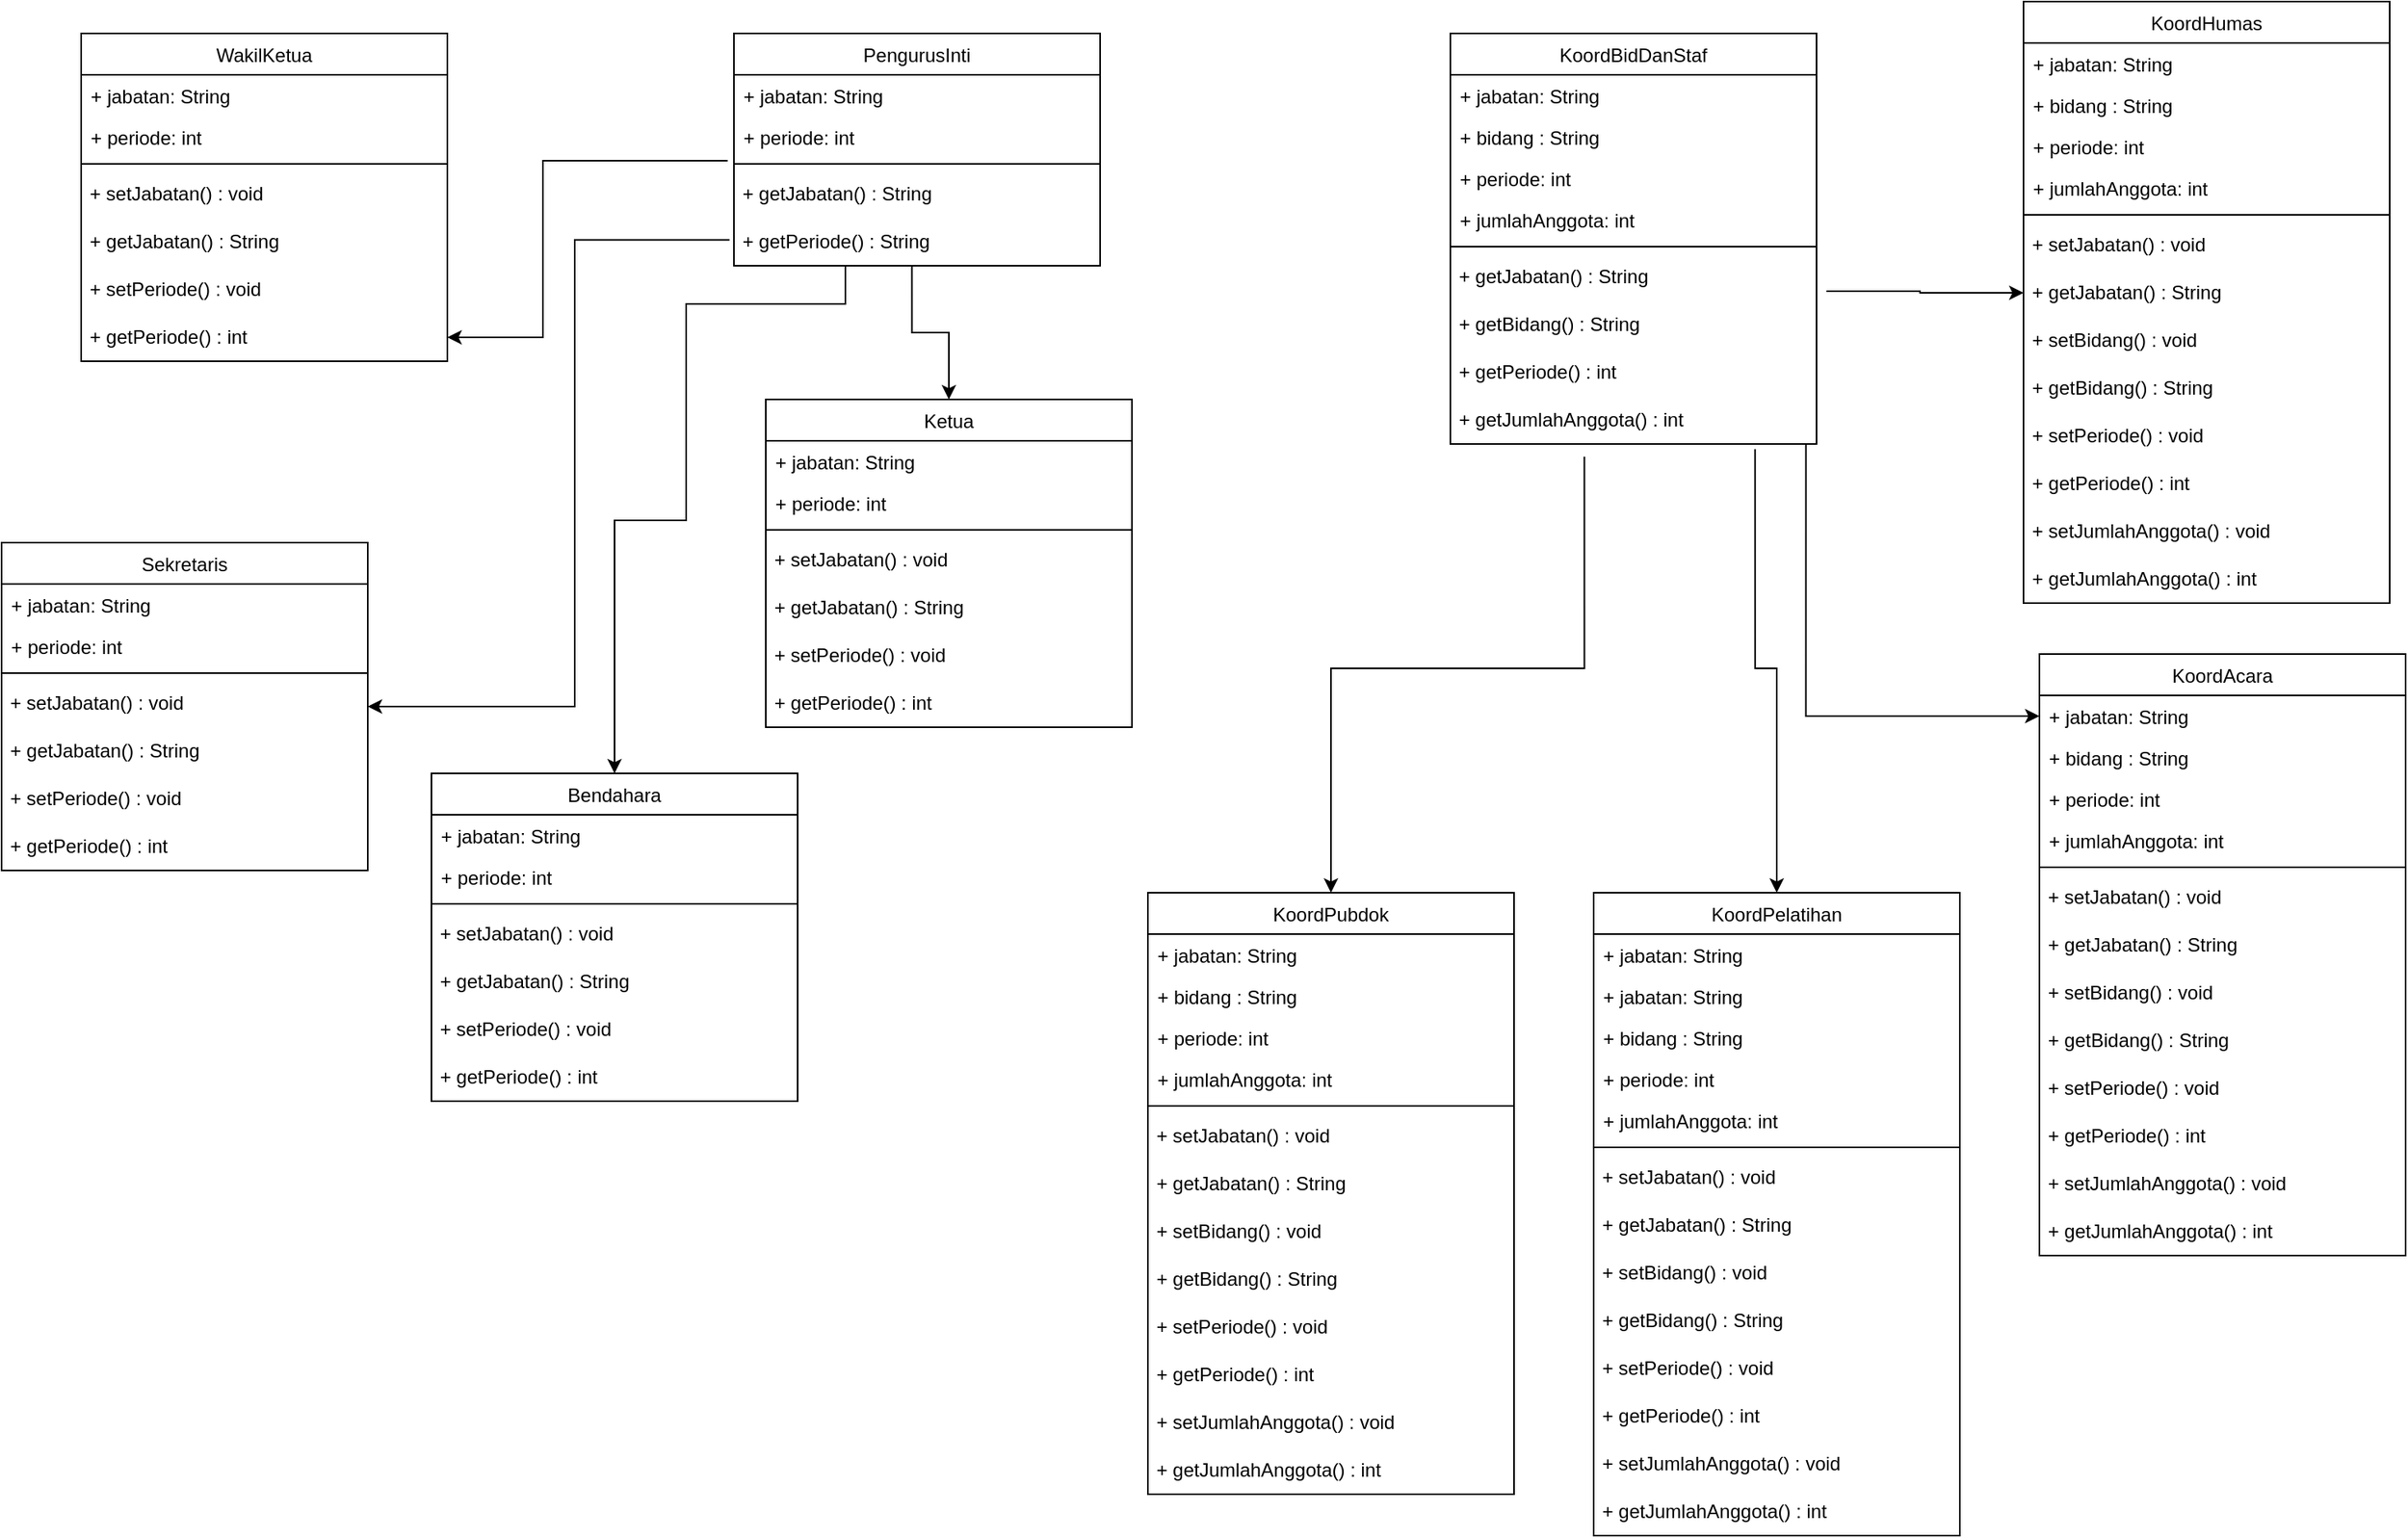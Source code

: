 <mxfile version="21.1.8" type="device">
  <diagram id="C5RBs43oDa-KdzZeNtuy" name="Page-1">
    <mxGraphModel dx="3407" dy="1082" grid="1" gridSize="10" guides="1" tooltips="1" connect="1" arrows="1" fold="1" page="1" pageScale="1" pageWidth="827" pageHeight="1169" math="0" shadow="0">
      <root>
        <mxCell id="WIyWlLk6GJQsqaUBKTNV-0" />
        <mxCell id="WIyWlLk6GJQsqaUBKTNV-1" parent="WIyWlLk6GJQsqaUBKTNV-0" />
        <mxCell id="g1Jn8FE4mhbEadqXhC71-82" value="KoordBidDanStaf" style="swimlane;fontStyle=0;align=center;verticalAlign=top;childLayout=stackLayout;horizontal=1;startSize=26;horizontalStack=0;resizeParent=1;resizeLast=0;collapsible=1;marginBottom=0;rounded=0;shadow=0;strokeWidth=1;" parent="WIyWlLk6GJQsqaUBKTNV-1" vertex="1">
          <mxGeometry x="160" y="120" width="230" height="258" as="geometry">
            <mxRectangle x="130" y="380" width="160" height="26" as="alternateBounds" />
          </mxGeometry>
        </mxCell>
        <mxCell id="l35c_bgZGFrYQatD1dC7-38" value="+ jabatan: String" style="text;align=left;verticalAlign=top;spacingLeft=4;spacingRight=4;overflow=hidden;rotatable=0;points=[[0,0.5],[1,0.5]];portConstraint=eastwest;rounded=0;shadow=0;html=0;" vertex="1" parent="g1Jn8FE4mhbEadqXhC71-82">
          <mxGeometry y="26" width="230" height="26" as="geometry" />
        </mxCell>
        <mxCell id="g1Jn8FE4mhbEadqXhC71-83" value="+ bidang : String" style="text;align=left;verticalAlign=top;spacingLeft=4;spacingRight=4;overflow=hidden;rotatable=0;points=[[0,0.5],[1,0.5]];portConstraint=eastwest;rounded=0;shadow=0;html=0;" parent="g1Jn8FE4mhbEadqXhC71-82" vertex="1">
          <mxGeometry y="52" width="230" height="26" as="geometry" />
        </mxCell>
        <mxCell id="l35c_bgZGFrYQatD1dC7-39" value="+ periode: int" style="text;align=left;verticalAlign=top;spacingLeft=4;spacingRight=4;overflow=hidden;rotatable=0;points=[[0,0.5],[1,0.5]];portConstraint=eastwest;rounded=0;shadow=0;html=0;" vertex="1" parent="g1Jn8FE4mhbEadqXhC71-82">
          <mxGeometry y="78" width="230" height="26" as="geometry" />
        </mxCell>
        <mxCell id="l35c_bgZGFrYQatD1dC7-40" value="+ jumlahAnggota: int" style="text;align=left;verticalAlign=top;spacingLeft=4;spacingRight=4;overflow=hidden;rotatable=0;points=[[0,0.5],[1,0.5]];portConstraint=eastwest;rounded=0;shadow=0;html=0;" vertex="1" parent="g1Jn8FE4mhbEadqXhC71-82">
          <mxGeometry y="104" width="230" height="26" as="geometry" />
        </mxCell>
        <mxCell id="g1Jn8FE4mhbEadqXhC71-85" value="" style="line;html=1;strokeWidth=1;align=left;verticalAlign=middle;spacingTop=-1;spacingLeft=3;spacingRight=3;rotatable=0;labelPosition=right;points=[];portConstraint=eastwest;" parent="g1Jn8FE4mhbEadqXhC71-82" vertex="1">
          <mxGeometry y="130" width="230" height="8" as="geometry" />
        </mxCell>
        <mxCell id="l35c_bgZGFrYQatD1dC7-41" value="&amp;nbsp;+&amp;nbsp;getJabatan&lt;span style=&quot;background-color: initial;&quot;&gt;() : String&lt;/span&gt;" style="text;html=1;align=left;verticalAlign=middle;resizable=0;points=[];autosize=1;strokeColor=none;fillColor=none;" vertex="1" parent="g1Jn8FE4mhbEadqXhC71-82">
          <mxGeometry y="138" width="230" height="30" as="geometry" />
        </mxCell>
        <mxCell id="g1Jn8FE4mhbEadqXhC71-87" value="&amp;nbsp;+&amp;nbsp;getBidang&lt;span style=&quot;background-color: initial;&quot;&gt;() : String&lt;/span&gt;" style="text;html=1;align=left;verticalAlign=middle;resizable=0;points=[];autosize=1;strokeColor=none;fillColor=none;" parent="g1Jn8FE4mhbEadqXhC71-82" vertex="1">
          <mxGeometry y="168" width="230" height="30" as="geometry" />
        </mxCell>
        <mxCell id="l35c_bgZGFrYQatD1dC7-42" value="&amp;nbsp;+&amp;nbsp;getPeriode&lt;span style=&quot;background-color: initial;&quot;&gt;() : int&lt;/span&gt;" style="text;html=1;align=left;verticalAlign=middle;resizable=0;points=[];autosize=1;strokeColor=none;fillColor=none;" vertex="1" parent="g1Jn8FE4mhbEadqXhC71-82">
          <mxGeometry y="198" width="230" height="30" as="geometry" />
        </mxCell>
        <mxCell id="l35c_bgZGFrYQatD1dC7-48" value="&amp;nbsp;+ getJumlahAnggota&lt;span style=&quot;background-color: initial;&quot;&gt;() : int&lt;/span&gt;" style="text;html=1;align=left;verticalAlign=middle;resizable=0;points=[];autosize=1;strokeColor=none;fillColor=none;" vertex="1" parent="g1Jn8FE4mhbEadqXhC71-82">
          <mxGeometry y="228" width="230" height="30" as="geometry" />
        </mxCell>
        <mxCell id="g1Jn8FE4mhbEadqXhC71-90" value="PengurusInti" style="swimlane;fontStyle=0;align=center;verticalAlign=top;childLayout=stackLayout;horizontal=1;startSize=26;horizontalStack=0;resizeParent=1;resizeLast=0;collapsible=1;marginBottom=0;rounded=0;shadow=0;strokeWidth=1;" parent="WIyWlLk6GJQsqaUBKTNV-1" vertex="1">
          <mxGeometry x="-290" y="120" width="230" height="146" as="geometry">
            <mxRectangle x="130" y="380" width="160" height="26" as="alternateBounds" />
          </mxGeometry>
        </mxCell>
        <mxCell id="g1Jn8FE4mhbEadqXhC71-91" value="+ jabatan: String" style="text;align=left;verticalAlign=top;spacingLeft=4;spacingRight=4;overflow=hidden;rotatable=0;points=[[0,0.5],[1,0.5]];portConstraint=eastwest;rounded=0;shadow=0;html=0;" parent="g1Jn8FE4mhbEadqXhC71-90" vertex="1">
          <mxGeometry y="26" width="230" height="26" as="geometry" />
        </mxCell>
        <mxCell id="l35c_bgZGFrYQatD1dC7-2" value="+ periode: int" style="text;align=left;verticalAlign=top;spacingLeft=4;spacingRight=4;overflow=hidden;rotatable=0;points=[[0,0.5],[1,0.5]];portConstraint=eastwest;rounded=0;shadow=0;html=0;" vertex="1" parent="g1Jn8FE4mhbEadqXhC71-90">
          <mxGeometry y="52" width="230" height="26" as="geometry" />
        </mxCell>
        <mxCell id="g1Jn8FE4mhbEadqXhC71-92" value="" style="line;html=1;strokeWidth=1;align=left;verticalAlign=middle;spacingTop=-1;spacingLeft=3;spacingRight=3;rotatable=0;labelPosition=right;points=[];portConstraint=eastwest;" parent="g1Jn8FE4mhbEadqXhC71-90" vertex="1">
          <mxGeometry y="78" width="230" height="8" as="geometry" />
        </mxCell>
        <mxCell id="g1Jn8FE4mhbEadqXhC71-94" value="&amp;nbsp;+&amp;nbsp;getJabatan&lt;span style=&quot;background-color: initial;&quot;&gt;() : String&lt;/span&gt;" style="text;html=1;align=left;verticalAlign=middle;resizable=0;points=[];autosize=1;strokeColor=none;fillColor=none;" parent="g1Jn8FE4mhbEadqXhC71-90" vertex="1">
          <mxGeometry y="86" width="230" height="30" as="geometry" />
        </mxCell>
        <mxCell id="l35c_bgZGFrYQatD1dC7-4" value="&amp;nbsp;+&amp;nbsp;getPeriode&lt;span style=&quot;background-color: initial;&quot;&gt;() : String&lt;/span&gt;" style="text;html=1;align=left;verticalAlign=middle;resizable=0;points=[];autosize=1;strokeColor=none;fillColor=none;" vertex="1" parent="g1Jn8FE4mhbEadqXhC71-90">
          <mxGeometry y="116" width="230" height="30" as="geometry" />
        </mxCell>
        <mxCell id="l35c_bgZGFrYQatD1dC7-6" value="Ketua" style="swimlane;fontStyle=0;align=center;verticalAlign=top;childLayout=stackLayout;horizontal=1;startSize=26;horizontalStack=0;resizeParent=1;resizeLast=0;collapsible=1;marginBottom=0;rounded=0;shadow=0;strokeWidth=1;" vertex="1" parent="WIyWlLk6GJQsqaUBKTNV-1">
          <mxGeometry x="-270" y="350" width="230" height="206" as="geometry">
            <mxRectangle x="130" y="380" width="160" height="26" as="alternateBounds" />
          </mxGeometry>
        </mxCell>
        <mxCell id="l35c_bgZGFrYQatD1dC7-7" value="+ jabatan: String" style="text;align=left;verticalAlign=top;spacingLeft=4;spacingRight=4;overflow=hidden;rotatable=0;points=[[0,0.5],[1,0.5]];portConstraint=eastwest;rounded=0;shadow=0;html=0;" vertex="1" parent="l35c_bgZGFrYQatD1dC7-6">
          <mxGeometry y="26" width="230" height="26" as="geometry" />
        </mxCell>
        <mxCell id="l35c_bgZGFrYQatD1dC7-8" value="+ periode: int" style="text;align=left;verticalAlign=top;spacingLeft=4;spacingRight=4;overflow=hidden;rotatable=0;points=[[0,0.5],[1,0.5]];portConstraint=eastwest;rounded=0;shadow=0;html=0;" vertex="1" parent="l35c_bgZGFrYQatD1dC7-6">
          <mxGeometry y="52" width="230" height="26" as="geometry" />
        </mxCell>
        <mxCell id="l35c_bgZGFrYQatD1dC7-9" value="" style="line;html=1;strokeWidth=1;align=left;verticalAlign=middle;spacingTop=-1;spacingLeft=3;spacingRight=3;rotatable=0;labelPosition=right;points=[];portConstraint=eastwest;" vertex="1" parent="l35c_bgZGFrYQatD1dC7-6">
          <mxGeometry y="78" width="230" height="8" as="geometry" />
        </mxCell>
        <mxCell id="l35c_bgZGFrYQatD1dC7-12" value="&amp;nbsp;+&amp;nbsp;setJabatan&lt;span style=&quot;background-color: initial;&quot;&gt;() : void&lt;/span&gt;" style="text;html=1;align=left;verticalAlign=middle;resizable=0;points=[];autosize=1;strokeColor=none;fillColor=none;" vertex="1" parent="l35c_bgZGFrYQatD1dC7-6">
          <mxGeometry y="86" width="230" height="30" as="geometry" />
        </mxCell>
        <mxCell id="l35c_bgZGFrYQatD1dC7-10" value="&amp;nbsp;+&amp;nbsp;getJabatan&lt;span style=&quot;background-color: initial;&quot;&gt;() : String&lt;/span&gt;" style="text;html=1;align=left;verticalAlign=middle;resizable=0;points=[];autosize=1;strokeColor=none;fillColor=none;" vertex="1" parent="l35c_bgZGFrYQatD1dC7-6">
          <mxGeometry y="116" width="230" height="30" as="geometry" />
        </mxCell>
        <mxCell id="l35c_bgZGFrYQatD1dC7-13" value="&amp;nbsp;+&amp;nbsp;setPeriode&lt;span style=&quot;background-color: initial;&quot;&gt;() : void&lt;/span&gt;" style="text;html=1;align=left;verticalAlign=middle;resizable=0;points=[];autosize=1;strokeColor=none;fillColor=none;" vertex="1" parent="l35c_bgZGFrYQatD1dC7-6">
          <mxGeometry y="146" width="230" height="30" as="geometry" />
        </mxCell>
        <mxCell id="l35c_bgZGFrYQatD1dC7-11" value="&amp;nbsp;+&amp;nbsp;getPeriode&lt;span style=&quot;background-color: initial;&quot;&gt;() : int&lt;/span&gt;" style="text;html=1;align=left;verticalAlign=middle;resizable=0;points=[];autosize=1;strokeColor=none;fillColor=none;" vertex="1" parent="l35c_bgZGFrYQatD1dC7-6">
          <mxGeometry y="176" width="230" height="30" as="geometry" />
        </mxCell>
        <mxCell id="l35c_bgZGFrYQatD1dC7-14" value="WakilKetua" style="swimlane;fontStyle=0;align=center;verticalAlign=top;childLayout=stackLayout;horizontal=1;startSize=26;horizontalStack=0;resizeParent=1;resizeLast=0;collapsible=1;marginBottom=0;rounded=0;shadow=0;strokeWidth=1;" vertex="1" parent="WIyWlLk6GJQsqaUBKTNV-1">
          <mxGeometry x="-700" y="120" width="230" height="206" as="geometry">
            <mxRectangle x="130" y="380" width="160" height="26" as="alternateBounds" />
          </mxGeometry>
        </mxCell>
        <mxCell id="l35c_bgZGFrYQatD1dC7-15" value="+ jabatan: String" style="text;align=left;verticalAlign=top;spacingLeft=4;spacingRight=4;overflow=hidden;rotatable=0;points=[[0,0.5],[1,0.5]];portConstraint=eastwest;rounded=0;shadow=0;html=0;" vertex="1" parent="l35c_bgZGFrYQatD1dC7-14">
          <mxGeometry y="26" width="230" height="26" as="geometry" />
        </mxCell>
        <mxCell id="l35c_bgZGFrYQatD1dC7-16" value="+ periode: int" style="text;align=left;verticalAlign=top;spacingLeft=4;spacingRight=4;overflow=hidden;rotatable=0;points=[[0,0.5],[1,0.5]];portConstraint=eastwest;rounded=0;shadow=0;html=0;" vertex="1" parent="l35c_bgZGFrYQatD1dC7-14">
          <mxGeometry y="52" width="230" height="26" as="geometry" />
        </mxCell>
        <mxCell id="l35c_bgZGFrYQatD1dC7-17" value="" style="line;html=1;strokeWidth=1;align=left;verticalAlign=middle;spacingTop=-1;spacingLeft=3;spacingRight=3;rotatable=0;labelPosition=right;points=[];portConstraint=eastwest;" vertex="1" parent="l35c_bgZGFrYQatD1dC7-14">
          <mxGeometry y="78" width="230" height="8" as="geometry" />
        </mxCell>
        <mxCell id="l35c_bgZGFrYQatD1dC7-18" value="&amp;nbsp;+&amp;nbsp;setJabatan&lt;span style=&quot;background-color: initial;&quot;&gt;() : void&lt;/span&gt;" style="text;html=1;align=left;verticalAlign=middle;resizable=0;points=[];autosize=1;strokeColor=none;fillColor=none;" vertex="1" parent="l35c_bgZGFrYQatD1dC7-14">
          <mxGeometry y="86" width="230" height="30" as="geometry" />
        </mxCell>
        <mxCell id="l35c_bgZGFrYQatD1dC7-19" value="&amp;nbsp;+&amp;nbsp;getJabatan&lt;span style=&quot;background-color: initial;&quot;&gt;() : String&lt;/span&gt;" style="text;html=1;align=left;verticalAlign=middle;resizable=0;points=[];autosize=1;strokeColor=none;fillColor=none;" vertex="1" parent="l35c_bgZGFrYQatD1dC7-14">
          <mxGeometry y="116" width="230" height="30" as="geometry" />
        </mxCell>
        <mxCell id="l35c_bgZGFrYQatD1dC7-20" value="&amp;nbsp;+&amp;nbsp;setPeriode&lt;span style=&quot;background-color: initial;&quot;&gt;() : void&lt;/span&gt;" style="text;html=1;align=left;verticalAlign=middle;resizable=0;points=[];autosize=1;strokeColor=none;fillColor=none;" vertex="1" parent="l35c_bgZGFrYQatD1dC7-14">
          <mxGeometry y="146" width="230" height="30" as="geometry" />
        </mxCell>
        <mxCell id="l35c_bgZGFrYQatD1dC7-21" value="&amp;nbsp;+&amp;nbsp;getPeriode&lt;span style=&quot;background-color: initial;&quot;&gt;() : int&lt;/span&gt;" style="text;html=1;align=left;verticalAlign=middle;resizable=0;points=[];autosize=1;strokeColor=none;fillColor=none;" vertex="1" parent="l35c_bgZGFrYQatD1dC7-14">
          <mxGeometry y="176" width="230" height="30" as="geometry" />
        </mxCell>
        <mxCell id="l35c_bgZGFrYQatD1dC7-22" value="Sekretaris" style="swimlane;fontStyle=0;align=center;verticalAlign=top;childLayout=stackLayout;horizontal=1;startSize=26;horizontalStack=0;resizeParent=1;resizeLast=0;collapsible=1;marginBottom=0;rounded=0;shadow=0;strokeWidth=1;" vertex="1" parent="WIyWlLk6GJQsqaUBKTNV-1">
          <mxGeometry x="-750" y="440" width="230" height="206" as="geometry">
            <mxRectangle x="130" y="380" width="160" height="26" as="alternateBounds" />
          </mxGeometry>
        </mxCell>
        <mxCell id="l35c_bgZGFrYQatD1dC7-23" value="+ jabatan: String" style="text;align=left;verticalAlign=top;spacingLeft=4;spacingRight=4;overflow=hidden;rotatable=0;points=[[0,0.5],[1,0.5]];portConstraint=eastwest;rounded=0;shadow=0;html=0;" vertex="1" parent="l35c_bgZGFrYQatD1dC7-22">
          <mxGeometry y="26" width="230" height="26" as="geometry" />
        </mxCell>
        <mxCell id="l35c_bgZGFrYQatD1dC7-24" value="+ periode: int" style="text;align=left;verticalAlign=top;spacingLeft=4;spacingRight=4;overflow=hidden;rotatable=0;points=[[0,0.5],[1,0.5]];portConstraint=eastwest;rounded=0;shadow=0;html=0;" vertex="1" parent="l35c_bgZGFrYQatD1dC7-22">
          <mxGeometry y="52" width="230" height="26" as="geometry" />
        </mxCell>
        <mxCell id="l35c_bgZGFrYQatD1dC7-25" value="" style="line;html=1;strokeWidth=1;align=left;verticalAlign=middle;spacingTop=-1;spacingLeft=3;spacingRight=3;rotatable=0;labelPosition=right;points=[];portConstraint=eastwest;" vertex="1" parent="l35c_bgZGFrYQatD1dC7-22">
          <mxGeometry y="78" width="230" height="8" as="geometry" />
        </mxCell>
        <mxCell id="l35c_bgZGFrYQatD1dC7-26" value="&amp;nbsp;+&amp;nbsp;setJabatan&lt;span style=&quot;background-color: initial;&quot;&gt;() : void&lt;/span&gt;" style="text;html=1;align=left;verticalAlign=middle;resizable=0;points=[];autosize=1;strokeColor=none;fillColor=none;" vertex="1" parent="l35c_bgZGFrYQatD1dC7-22">
          <mxGeometry y="86" width="230" height="30" as="geometry" />
        </mxCell>
        <mxCell id="l35c_bgZGFrYQatD1dC7-27" value="&amp;nbsp;+&amp;nbsp;getJabatan&lt;span style=&quot;background-color: initial;&quot;&gt;() : String&lt;/span&gt;" style="text;html=1;align=left;verticalAlign=middle;resizable=0;points=[];autosize=1;strokeColor=none;fillColor=none;" vertex="1" parent="l35c_bgZGFrYQatD1dC7-22">
          <mxGeometry y="116" width="230" height="30" as="geometry" />
        </mxCell>
        <mxCell id="l35c_bgZGFrYQatD1dC7-28" value="&amp;nbsp;+&amp;nbsp;setPeriode&lt;span style=&quot;background-color: initial;&quot;&gt;() : void&lt;/span&gt;" style="text;html=1;align=left;verticalAlign=middle;resizable=0;points=[];autosize=1;strokeColor=none;fillColor=none;" vertex="1" parent="l35c_bgZGFrYQatD1dC7-22">
          <mxGeometry y="146" width="230" height="30" as="geometry" />
        </mxCell>
        <mxCell id="l35c_bgZGFrYQatD1dC7-29" value="&amp;nbsp;+&amp;nbsp;getPeriode&lt;span style=&quot;background-color: initial;&quot;&gt;() : int&lt;/span&gt;" style="text;html=1;align=left;verticalAlign=middle;resizable=0;points=[];autosize=1;strokeColor=none;fillColor=none;" vertex="1" parent="l35c_bgZGFrYQatD1dC7-22">
          <mxGeometry y="176" width="230" height="30" as="geometry" />
        </mxCell>
        <mxCell id="l35c_bgZGFrYQatD1dC7-30" value="Bendahara" style="swimlane;fontStyle=0;align=center;verticalAlign=top;childLayout=stackLayout;horizontal=1;startSize=26;horizontalStack=0;resizeParent=1;resizeLast=0;collapsible=1;marginBottom=0;rounded=0;shadow=0;strokeWidth=1;" vertex="1" parent="WIyWlLk6GJQsqaUBKTNV-1">
          <mxGeometry x="-480" y="585" width="230" height="206" as="geometry">
            <mxRectangle x="130" y="380" width="160" height="26" as="alternateBounds" />
          </mxGeometry>
        </mxCell>
        <mxCell id="l35c_bgZGFrYQatD1dC7-31" value="+ jabatan: String" style="text;align=left;verticalAlign=top;spacingLeft=4;spacingRight=4;overflow=hidden;rotatable=0;points=[[0,0.5],[1,0.5]];portConstraint=eastwest;rounded=0;shadow=0;html=0;" vertex="1" parent="l35c_bgZGFrYQatD1dC7-30">
          <mxGeometry y="26" width="230" height="26" as="geometry" />
        </mxCell>
        <mxCell id="l35c_bgZGFrYQatD1dC7-32" value="+ periode: int" style="text;align=left;verticalAlign=top;spacingLeft=4;spacingRight=4;overflow=hidden;rotatable=0;points=[[0,0.5],[1,0.5]];portConstraint=eastwest;rounded=0;shadow=0;html=0;" vertex="1" parent="l35c_bgZGFrYQatD1dC7-30">
          <mxGeometry y="52" width="230" height="26" as="geometry" />
        </mxCell>
        <mxCell id="l35c_bgZGFrYQatD1dC7-33" value="" style="line;html=1;strokeWidth=1;align=left;verticalAlign=middle;spacingTop=-1;spacingLeft=3;spacingRight=3;rotatable=0;labelPosition=right;points=[];portConstraint=eastwest;" vertex="1" parent="l35c_bgZGFrYQatD1dC7-30">
          <mxGeometry y="78" width="230" height="8" as="geometry" />
        </mxCell>
        <mxCell id="l35c_bgZGFrYQatD1dC7-34" value="&amp;nbsp;+&amp;nbsp;setJabatan&lt;span style=&quot;background-color: initial;&quot;&gt;() : void&lt;/span&gt;" style="text;html=1;align=left;verticalAlign=middle;resizable=0;points=[];autosize=1;strokeColor=none;fillColor=none;" vertex="1" parent="l35c_bgZGFrYQatD1dC7-30">
          <mxGeometry y="86" width="230" height="30" as="geometry" />
        </mxCell>
        <mxCell id="l35c_bgZGFrYQatD1dC7-35" value="&amp;nbsp;+&amp;nbsp;getJabatan&lt;span style=&quot;background-color: initial;&quot;&gt;() : String&lt;/span&gt;" style="text;html=1;align=left;verticalAlign=middle;resizable=0;points=[];autosize=1;strokeColor=none;fillColor=none;" vertex="1" parent="l35c_bgZGFrYQatD1dC7-30">
          <mxGeometry y="116" width="230" height="30" as="geometry" />
        </mxCell>
        <mxCell id="l35c_bgZGFrYQatD1dC7-36" value="&amp;nbsp;+&amp;nbsp;setPeriode&lt;span style=&quot;background-color: initial;&quot;&gt;() : void&lt;/span&gt;" style="text;html=1;align=left;verticalAlign=middle;resizable=0;points=[];autosize=1;strokeColor=none;fillColor=none;" vertex="1" parent="l35c_bgZGFrYQatD1dC7-30">
          <mxGeometry y="146" width="230" height="30" as="geometry" />
        </mxCell>
        <mxCell id="l35c_bgZGFrYQatD1dC7-37" value="&amp;nbsp;+&amp;nbsp;getPeriode&lt;span style=&quot;background-color: initial;&quot;&gt;() : int&lt;/span&gt;" style="text;html=1;align=left;verticalAlign=middle;resizable=0;points=[];autosize=1;strokeColor=none;fillColor=none;" vertex="1" parent="l35c_bgZGFrYQatD1dC7-30">
          <mxGeometry y="176" width="230" height="30" as="geometry" />
        </mxCell>
        <mxCell id="l35c_bgZGFrYQatD1dC7-50" value="KoordHumas" style="swimlane;fontStyle=0;align=center;verticalAlign=top;childLayout=stackLayout;horizontal=1;startSize=26;horizontalStack=0;resizeParent=1;resizeLast=0;collapsible=1;marginBottom=0;rounded=0;shadow=0;strokeWidth=1;" vertex="1" parent="WIyWlLk6GJQsqaUBKTNV-1">
          <mxGeometry x="520" y="100" width="230" height="378" as="geometry">
            <mxRectangle x="130" y="380" width="160" height="26" as="alternateBounds" />
          </mxGeometry>
        </mxCell>
        <mxCell id="l35c_bgZGFrYQatD1dC7-51" value="+ jabatan: String" style="text;align=left;verticalAlign=top;spacingLeft=4;spacingRight=4;overflow=hidden;rotatable=0;points=[[0,0.5],[1,0.5]];portConstraint=eastwest;rounded=0;shadow=0;html=0;" vertex="1" parent="l35c_bgZGFrYQatD1dC7-50">
          <mxGeometry y="26" width="230" height="26" as="geometry" />
        </mxCell>
        <mxCell id="l35c_bgZGFrYQatD1dC7-52" value="+ bidang : String" style="text;align=left;verticalAlign=top;spacingLeft=4;spacingRight=4;overflow=hidden;rotatable=0;points=[[0,0.5],[1,0.5]];portConstraint=eastwest;rounded=0;shadow=0;html=0;" vertex="1" parent="l35c_bgZGFrYQatD1dC7-50">
          <mxGeometry y="52" width="230" height="26" as="geometry" />
        </mxCell>
        <mxCell id="l35c_bgZGFrYQatD1dC7-53" value="+ periode: int" style="text;align=left;verticalAlign=top;spacingLeft=4;spacingRight=4;overflow=hidden;rotatable=0;points=[[0,0.5],[1,0.5]];portConstraint=eastwest;rounded=0;shadow=0;html=0;" vertex="1" parent="l35c_bgZGFrYQatD1dC7-50">
          <mxGeometry y="78" width="230" height="26" as="geometry" />
        </mxCell>
        <mxCell id="l35c_bgZGFrYQatD1dC7-54" value="+ jumlahAnggota: int" style="text;align=left;verticalAlign=top;spacingLeft=4;spacingRight=4;overflow=hidden;rotatable=0;points=[[0,0.5],[1,0.5]];portConstraint=eastwest;rounded=0;shadow=0;html=0;" vertex="1" parent="l35c_bgZGFrYQatD1dC7-50">
          <mxGeometry y="104" width="230" height="26" as="geometry" />
        </mxCell>
        <mxCell id="l35c_bgZGFrYQatD1dC7-55" value="" style="line;html=1;strokeWidth=1;align=left;verticalAlign=middle;spacingTop=-1;spacingLeft=3;spacingRight=3;rotatable=0;labelPosition=right;points=[];portConstraint=eastwest;" vertex="1" parent="l35c_bgZGFrYQatD1dC7-50">
          <mxGeometry y="130" width="230" height="8" as="geometry" />
        </mxCell>
        <mxCell id="l35c_bgZGFrYQatD1dC7-56" value="&amp;nbsp;+&amp;nbsp;setJabatan&lt;span style=&quot;background-color: initial;&quot;&gt;() : void&lt;/span&gt;" style="text;html=1;align=left;verticalAlign=middle;resizable=0;points=[];autosize=1;strokeColor=none;fillColor=none;" vertex="1" parent="l35c_bgZGFrYQatD1dC7-50">
          <mxGeometry y="138" width="230" height="30" as="geometry" />
        </mxCell>
        <mxCell id="l35c_bgZGFrYQatD1dC7-57" value="&amp;nbsp;+&amp;nbsp;getJabatan&lt;span style=&quot;background-color: initial;&quot;&gt;() : String&lt;/span&gt;" style="text;html=1;align=left;verticalAlign=middle;resizable=0;points=[];autosize=1;strokeColor=none;fillColor=none;" vertex="1" parent="l35c_bgZGFrYQatD1dC7-50">
          <mxGeometry y="168" width="230" height="30" as="geometry" />
        </mxCell>
        <mxCell id="l35c_bgZGFrYQatD1dC7-58" value="&amp;nbsp;+ setBidang&lt;span style=&quot;background-color: initial;&quot;&gt;() : void&lt;/span&gt;" style="text;html=1;align=left;verticalAlign=middle;resizable=0;points=[];autosize=1;strokeColor=none;fillColor=none;" vertex="1" parent="l35c_bgZGFrYQatD1dC7-50">
          <mxGeometry y="198" width="230" height="30" as="geometry" />
        </mxCell>
        <mxCell id="l35c_bgZGFrYQatD1dC7-59" value="&amp;nbsp;+&amp;nbsp;getBidang&lt;span style=&quot;background-color: initial;&quot;&gt;() : String&lt;/span&gt;" style="text;html=1;align=left;verticalAlign=middle;resizable=0;points=[];autosize=1;strokeColor=none;fillColor=none;" vertex="1" parent="l35c_bgZGFrYQatD1dC7-50">
          <mxGeometry y="228" width="230" height="30" as="geometry" />
        </mxCell>
        <mxCell id="l35c_bgZGFrYQatD1dC7-60" value="&amp;nbsp;+&amp;nbsp;setPeriode&lt;span style=&quot;background-color: initial;&quot;&gt;() : void&lt;/span&gt;" style="text;html=1;align=left;verticalAlign=middle;resizable=0;points=[];autosize=1;strokeColor=none;fillColor=none;" vertex="1" parent="l35c_bgZGFrYQatD1dC7-50">
          <mxGeometry y="258" width="230" height="30" as="geometry" />
        </mxCell>
        <mxCell id="l35c_bgZGFrYQatD1dC7-61" value="&amp;nbsp;+&amp;nbsp;getPeriode&lt;span style=&quot;background-color: initial;&quot;&gt;() : int&lt;/span&gt;" style="text;html=1;align=left;verticalAlign=middle;resizable=0;points=[];autosize=1;strokeColor=none;fillColor=none;" vertex="1" parent="l35c_bgZGFrYQatD1dC7-50">
          <mxGeometry y="288" width="230" height="30" as="geometry" />
        </mxCell>
        <mxCell id="l35c_bgZGFrYQatD1dC7-62" value="&amp;nbsp;+&amp;nbsp;setJumlahAnggota&lt;span style=&quot;background-color: initial;&quot;&gt;() : void&lt;/span&gt;" style="text;html=1;align=left;verticalAlign=middle;resizable=0;points=[];autosize=1;strokeColor=none;fillColor=none;" vertex="1" parent="l35c_bgZGFrYQatD1dC7-50">
          <mxGeometry y="318" width="230" height="30" as="geometry" />
        </mxCell>
        <mxCell id="l35c_bgZGFrYQatD1dC7-63" value="&amp;nbsp;+ getJumlahAnggota&lt;span style=&quot;background-color: initial;&quot;&gt;() : int&lt;/span&gt;" style="text;html=1;align=left;verticalAlign=middle;resizable=0;points=[];autosize=1;strokeColor=none;fillColor=none;" vertex="1" parent="l35c_bgZGFrYQatD1dC7-50">
          <mxGeometry y="348" width="230" height="30" as="geometry" />
        </mxCell>
        <mxCell id="l35c_bgZGFrYQatD1dC7-64" value="KoordPelatihan" style="swimlane;fontStyle=0;align=center;verticalAlign=top;childLayout=stackLayout;horizontal=1;startSize=26;horizontalStack=0;resizeParent=1;resizeLast=0;collapsible=1;marginBottom=0;rounded=0;shadow=0;strokeWidth=1;" vertex="1" parent="WIyWlLk6GJQsqaUBKTNV-1">
          <mxGeometry x="250" y="660" width="230" height="404" as="geometry">
            <mxRectangle x="130" y="380" width="160" height="26" as="alternateBounds" />
          </mxGeometry>
        </mxCell>
        <mxCell id="l35c_bgZGFrYQatD1dC7-65" value="+ jabatan: String" style="text;align=left;verticalAlign=top;spacingLeft=4;spacingRight=4;overflow=hidden;rotatable=0;points=[[0,0.5],[1,0.5]];portConstraint=eastwest;rounded=0;shadow=0;html=0;" vertex="1" parent="l35c_bgZGFrYQatD1dC7-64">
          <mxGeometry y="26" width="230" height="26" as="geometry" />
        </mxCell>
        <mxCell id="l35c_bgZGFrYQatD1dC7-78" value="+ jabatan: String" style="text;align=left;verticalAlign=top;spacingLeft=4;spacingRight=4;overflow=hidden;rotatable=0;points=[[0,0.5],[1,0.5]];portConstraint=eastwest;rounded=0;shadow=0;html=0;" vertex="1" parent="l35c_bgZGFrYQatD1dC7-64">
          <mxGeometry y="52" width="230" height="26" as="geometry" />
        </mxCell>
        <mxCell id="l35c_bgZGFrYQatD1dC7-66" value="+ bidang : String" style="text;align=left;verticalAlign=top;spacingLeft=4;spacingRight=4;overflow=hidden;rotatable=0;points=[[0,0.5],[1,0.5]];portConstraint=eastwest;rounded=0;shadow=0;html=0;" vertex="1" parent="l35c_bgZGFrYQatD1dC7-64">
          <mxGeometry y="78" width="230" height="26" as="geometry" />
        </mxCell>
        <mxCell id="l35c_bgZGFrYQatD1dC7-67" value="+ periode: int" style="text;align=left;verticalAlign=top;spacingLeft=4;spacingRight=4;overflow=hidden;rotatable=0;points=[[0,0.5],[1,0.5]];portConstraint=eastwest;rounded=0;shadow=0;html=0;" vertex="1" parent="l35c_bgZGFrYQatD1dC7-64">
          <mxGeometry y="104" width="230" height="26" as="geometry" />
        </mxCell>
        <mxCell id="l35c_bgZGFrYQatD1dC7-68" value="+ jumlahAnggota: int" style="text;align=left;verticalAlign=top;spacingLeft=4;spacingRight=4;overflow=hidden;rotatable=0;points=[[0,0.5],[1,0.5]];portConstraint=eastwest;rounded=0;shadow=0;html=0;" vertex="1" parent="l35c_bgZGFrYQatD1dC7-64">
          <mxGeometry y="130" width="230" height="26" as="geometry" />
        </mxCell>
        <mxCell id="l35c_bgZGFrYQatD1dC7-69" value="" style="line;html=1;strokeWidth=1;align=left;verticalAlign=middle;spacingTop=-1;spacingLeft=3;spacingRight=3;rotatable=0;labelPosition=right;points=[];portConstraint=eastwest;" vertex="1" parent="l35c_bgZGFrYQatD1dC7-64">
          <mxGeometry y="156" width="230" height="8" as="geometry" />
        </mxCell>
        <mxCell id="l35c_bgZGFrYQatD1dC7-70" value="&amp;nbsp;+&amp;nbsp;setJabatan&lt;span style=&quot;background-color: initial;&quot;&gt;() : void&lt;/span&gt;" style="text;html=1;align=left;verticalAlign=middle;resizable=0;points=[];autosize=1;strokeColor=none;fillColor=none;" vertex="1" parent="l35c_bgZGFrYQatD1dC7-64">
          <mxGeometry y="164" width="230" height="30" as="geometry" />
        </mxCell>
        <mxCell id="l35c_bgZGFrYQatD1dC7-71" value="&amp;nbsp;+&amp;nbsp;getJabatan&lt;span style=&quot;background-color: initial;&quot;&gt;() : String&lt;/span&gt;" style="text;html=1;align=left;verticalAlign=middle;resizable=0;points=[];autosize=1;strokeColor=none;fillColor=none;" vertex="1" parent="l35c_bgZGFrYQatD1dC7-64">
          <mxGeometry y="194" width="230" height="30" as="geometry" />
        </mxCell>
        <mxCell id="l35c_bgZGFrYQatD1dC7-72" value="&amp;nbsp;+ setBidang&lt;span style=&quot;background-color: initial;&quot;&gt;() : void&lt;/span&gt;" style="text;html=1;align=left;verticalAlign=middle;resizable=0;points=[];autosize=1;strokeColor=none;fillColor=none;" vertex="1" parent="l35c_bgZGFrYQatD1dC7-64">
          <mxGeometry y="224" width="230" height="30" as="geometry" />
        </mxCell>
        <mxCell id="l35c_bgZGFrYQatD1dC7-73" value="&amp;nbsp;+&amp;nbsp;getBidang&lt;span style=&quot;background-color: initial;&quot;&gt;() : String&lt;/span&gt;" style="text;html=1;align=left;verticalAlign=middle;resizable=0;points=[];autosize=1;strokeColor=none;fillColor=none;" vertex="1" parent="l35c_bgZGFrYQatD1dC7-64">
          <mxGeometry y="254" width="230" height="30" as="geometry" />
        </mxCell>
        <mxCell id="l35c_bgZGFrYQatD1dC7-74" value="&amp;nbsp;+&amp;nbsp;setPeriode&lt;span style=&quot;background-color: initial;&quot;&gt;() : void&lt;/span&gt;" style="text;html=1;align=left;verticalAlign=middle;resizable=0;points=[];autosize=1;strokeColor=none;fillColor=none;" vertex="1" parent="l35c_bgZGFrYQatD1dC7-64">
          <mxGeometry y="284" width="230" height="30" as="geometry" />
        </mxCell>
        <mxCell id="l35c_bgZGFrYQatD1dC7-75" value="&amp;nbsp;+&amp;nbsp;getPeriode&lt;span style=&quot;background-color: initial;&quot;&gt;() : int&lt;/span&gt;" style="text;html=1;align=left;verticalAlign=middle;resizable=0;points=[];autosize=1;strokeColor=none;fillColor=none;" vertex="1" parent="l35c_bgZGFrYQatD1dC7-64">
          <mxGeometry y="314" width="230" height="30" as="geometry" />
        </mxCell>
        <mxCell id="l35c_bgZGFrYQatD1dC7-76" value="&amp;nbsp;+&amp;nbsp;setJumlahAnggota&lt;span style=&quot;background-color: initial;&quot;&gt;() : void&lt;/span&gt;" style="text;html=1;align=left;verticalAlign=middle;resizable=0;points=[];autosize=1;strokeColor=none;fillColor=none;" vertex="1" parent="l35c_bgZGFrYQatD1dC7-64">
          <mxGeometry y="344" width="230" height="30" as="geometry" />
        </mxCell>
        <mxCell id="l35c_bgZGFrYQatD1dC7-77" value="&amp;nbsp;+ getJumlahAnggota&lt;span style=&quot;background-color: initial;&quot;&gt;() : int&lt;/span&gt;" style="text;html=1;align=left;verticalAlign=middle;resizable=0;points=[];autosize=1;strokeColor=none;fillColor=none;" vertex="1" parent="l35c_bgZGFrYQatD1dC7-64">
          <mxGeometry y="374" width="230" height="30" as="geometry" />
        </mxCell>
        <mxCell id="l35c_bgZGFrYQatD1dC7-79" value="KoordAcara" style="swimlane;fontStyle=0;align=center;verticalAlign=top;childLayout=stackLayout;horizontal=1;startSize=26;horizontalStack=0;resizeParent=1;resizeLast=0;collapsible=1;marginBottom=0;rounded=0;shadow=0;strokeWidth=1;" vertex="1" parent="WIyWlLk6GJQsqaUBKTNV-1">
          <mxGeometry x="530" y="510" width="230" height="378" as="geometry">
            <mxRectangle x="130" y="380" width="160" height="26" as="alternateBounds" />
          </mxGeometry>
        </mxCell>
        <mxCell id="l35c_bgZGFrYQatD1dC7-80" value="+ jabatan: String" style="text;align=left;verticalAlign=top;spacingLeft=4;spacingRight=4;overflow=hidden;rotatable=0;points=[[0,0.5],[1,0.5]];portConstraint=eastwest;rounded=0;shadow=0;html=0;" vertex="1" parent="l35c_bgZGFrYQatD1dC7-79">
          <mxGeometry y="26" width="230" height="26" as="geometry" />
        </mxCell>
        <mxCell id="l35c_bgZGFrYQatD1dC7-81" value="+ bidang : String" style="text;align=left;verticalAlign=top;spacingLeft=4;spacingRight=4;overflow=hidden;rotatable=0;points=[[0,0.5],[1,0.5]];portConstraint=eastwest;rounded=0;shadow=0;html=0;" vertex="1" parent="l35c_bgZGFrYQatD1dC7-79">
          <mxGeometry y="52" width="230" height="26" as="geometry" />
        </mxCell>
        <mxCell id="l35c_bgZGFrYQatD1dC7-82" value="+ periode: int" style="text;align=left;verticalAlign=top;spacingLeft=4;spacingRight=4;overflow=hidden;rotatable=0;points=[[0,0.5],[1,0.5]];portConstraint=eastwest;rounded=0;shadow=0;html=0;" vertex="1" parent="l35c_bgZGFrYQatD1dC7-79">
          <mxGeometry y="78" width="230" height="26" as="geometry" />
        </mxCell>
        <mxCell id="l35c_bgZGFrYQatD1dC7-83" value="+ jumlahAnggota: int" style="text;align=left;verticalAlign=top;spacingLeft=4;spacingRight=4;overflow=hidden;rotatable=0;points=[[0,0.5],[1,0.5]];portConstraint=eastwest;rounded=0;shadow=0;html=0;" vertex="1" parent="l35c_bgZGFrYQatD1dC7-79">
          <mxGeometry y="104" width="230" height="26" as="geometry" />
        </mxCell>
        <mxCell id="l35c_bgZGFrYQatD1dC7-84" value="" style="line;html=1;strokeWidth=1;align=left;verticalAlign=middle;spacingTop=-1;spacingLeft=3;spacingRight=3;rotatable=0;labelPosition=right;points=[];portConstraint=eastwest;" vertex="1" parent="l35c_bgZGFrYQatD1dC7-79">
          <mxGeometry y="130" width="230" height="8" as="geometry" />
        </mxCell>
        <mxCell id="l35c_bgZGFrYQatD1dC7-85" value="&amp;nbsp;+&amp;nbsp;setJabatan&lt;span style=&quot;background-color: initial;&quot;&gt;() : void&lt;/span&gt;" style="text;html=1;align=left;verticalAlign=middle;resizable=0;points=[];autosize=1;strokeColor=none;fillColor=none;" vertex="1" parent="l35c_bgZGFrYQatD1dC7-79">
          <mxGeometry y="138" width="230" height="30" as="geometry" />
        </mxCell>
        <mxCell id="l35c_bgZGFrYQatD1dC7-86" value="&amp;nbsp;+&amp;nbsp;getJabatan&lt;span style=&quot;background-color: initial;&quot;&gt;() : String&lt;/span&gt;" style="text;html=1;align=left;verticalAlign=middle;resizable=0;points=[];autosize=1;strokeColor=none;fillColor=none;" vertex="1" parent="l35c_bgZGFrYQatD1dC7-79">
          <mxGeometry y="168" width="230" height="30" as="geometry" />
        </mxCell>
        <mxCell id="l35c_bgZGFrYQatD1dC7-87" value="&amp;nbsp;+ setBidang&lt;span style=&quot;background-color: initial;&quot;&gt;() : void&lt;/span&gt;" style="text;html=1;align=left;verticalAlign=middle;resizable=0;points=[];autosize=1;strokeColor=none;fillColor=none;" vertex="1" parent="l35c_bgZGFrYQatD1dC7-79">
          <mxGeometry y="198" width="230" height="30" as="geometry" />
        </mxCell>
        <mxCell id="l35c_bgZGFrYQatD1dC7-88" value="&amp;nbsp;+&amp;nbsp;getBidang&lt;span style=&quot;background-color: initial;&quot;&gt;() : String&lt;/span&gt;" style="text;html=1;align=left;verticalAlign=middle;resizable=0;points=[];autosize=1;strokeColor=none;fillColor=none;" vertex="1" parent="l35c_bgZGFrYQatD1dC7-79">
          <mxGeometry y="228" width="230" height="30" as="geometry" />
        </mxCell>
        <mxCell id="l35c_bgZGFrYQatD1dC7-89" value="&amp;nbsp;+&amp;nbsp;setPeriode&lt;span style=&quot;background-color: initial;&quot;&gt;() : void&lt;/span&gt;" style="text;html=1;align=left;verticalAlign=middle;resizable=0;points=[];autosize=1;strokeColor=none;fillColor=none;" vertex="1" parent="l35c_bgZGFrYQatD1dC7-79">
          <mxGeometry y="258" width="230" height="30" as="geometry" />
        </mxCell>
        <mxCell id="l35c_bgZGFrYQatD1dC7-90" value="&amp;nbsp;+&amp;nbsp;getPeriode&lt;span style=&quot;background-color: initial;&quot;&gt;() : int&lt;/span&gt;" style="text;html=1;align=left;verticalAlign=middle;resizable=0;points=[];autosize=1;strokeColor=none;fillColor=none;" vertex="1" parent="l35c_bgZGFrYQatD1dC7-79">
          <mxGeometry y="288" width="230" height="30" as="geometry" />
        </mxCell>
        <mxCell id="l35c_bgZGFrYQatD1dC7-91" value="&amp;nbsp;+&amp;nbsp;setJumlahAnggota&lt;span style=&quot;background-color: initial;&quot;&gt;() : void&lt;/span&gt;" style="text;html=1;align=left;verticalAlign=middle;resizable=0;points=[];autosize=1;strokeColor=none;fillColor=none;" vertex="1" parent="l35c_bgZGFrYQatD1dC7-79">
          <mxGeometry y="318" width="230" height="30" as="geometry" />
        </mxCell>
        <mxCell id="l35c_bgZGFrYQatD1dC7-92" value="&amp;nbsp;+ getJumlahAnggota&lt;span style=&quot;background-color: initial;&quot;&gt;() : int&lt;/span&gt;" style="text;html=1;align=left;verticalAlign=middle;resizable=0;points=[];autosize=1;strokeColor=none;fillColor=none;" vertex="1" parent="l35c_bgZGFrYQatD1dC7-79">
          <mxGeometry y="348" width="230" height="30" as="geometry" />
        </mxCell>
        <mxCell id="l35c_bgZGFrYQatD1dC7-93" value="KoordPubdok" style="swimlane;fontStyle=0;align=center;verticalAlign=top;childLayout=stackLayout;horizontal=1;startSize=26;horizontalStack=0;resizeParent=1;resizeLast=0;collapsible=1;marginBottom=0;rounded=0;shadow=0;strokeWidth=1;" vertex="1" parent="WIyWlLk6GJQsqaUBKTNV-1">
          <mxGeometry x="-30" y="660" width="230" height="378" as="geometry">
            <mxRectangle x="130" y="380" width="160" height="26" as="alternateBounds" />
          </mxGeometry>
        </mxCell>
        <mxCell id="l35c_bgZGFrYQatD1dC7-94" value="+ jabatan: String" style="text;align=left;verticalAlign=top;spacingLeft=4;spacingRight=4;overflow=hidden;rotatable=0;points=[[0,0.5],[1,0.5]];portConstraint=eastwest;rounded=0;shadow=0;html=0;" vertex="1" parent="l35c_bgZGFrYQatD1dC7-93">
          <mxGeometry y="26" width="230" height="26" as="geometry" />
        </mxCell>
        <mxCell id="l35c_bgZGFrYQatD1dC7-95" value="+ bidang : String" style="text;align=left;verticalAlign=top;spacingLeft=4;spacingRight=4;overflow=hidden;rotatable=0;points=[[0,0.5],[1,0.5]];portConstraint=eastwest;rounded=0;shadow=0;html=0;" vertex="1" parent="l35c_bgZGFrYQatD1dC7-93">
          <mxGeometry y="52" width="230" height="26" as="geometry" />
        </mxCell>
        <mxCell id="l35c_bgZGFrYQatD1dC7-96" value="+ periode: int" style="text;align=left;verticalAlign=top;spacingLeft=4;spacingRight=4;overflow=hidden;rotatable=0;points=[[0,0.5],[1,0.5]];portConstraint=eastwest;rounded=0;shadow=0;html=0;" vertex="1" parent="l35c_bgZGFrYQatD1dC7-93">
          <mxGeometry y="78" width="230" height="26" as="geometry" />
        </mxCell>
        <mxCell id="l35c_bgZGFrYQatD1dC7-97" value="+ jumlahAnggota: int" style="text;align=left;verticalAlign=top;spacingLeft=4;spacingRight=4;overflow=hidden;rotatable=0;points=[[0,0.5],[1,0.5]];portConstraint=eastwest;rounded=0;shadow=0;html=0;" vertex="1" parent="l35c_bgZGFrYQatD1dC7-93">
          <mxGeometry y="104" width="230" height="26" as="geometry" />
        </mxCell>
        <mxCell id="l35c_bgZGFrYQatD1dC7-98" value="" style="line;html=1;strokeWidth=1;align=left;verticalAlign=middle;spacingTop=-1;spacingLeft=3;spacingRight=3;rotatable=0;labelPosition=right;points=[];portConstraint=eastwest;" vertex="1" parent="l35c_bgZGFrYQatD1dC7-93">
          <mxGeometry y="130" width="230" height="8" as="geometry" />
        </mxCell>
        <mxCell id="l35c_bgZGFrYQatD1dC7-99" value="&amp;nbsp;+&amp;nbsp;setJabatan&lt;span style=&quot;background-color: initial;&quot;&gt;() : void&lt;/span&gt;" style="text;html=1;align=left;verticalAlign=middle;resizable=0;points=[];autosize=1;strokeColor=none;fillColor=none;" vertex="1" parent="l35c_bgZGFrYQatD1dC7-93">
          <mxGeometry y="138" width="230" height="30" as="geometry" />
        </mxCell>
        <mxCell id="l35c_bgZGFrYQatD1dC7-100" value="&amp;nbsp;+&amp;nbsp;getJabatan&lt;span style=&quot;background-color: initial;&quot;&gt;() : String&lt;/span&gt;" style="text;html=1;align=left;verticalAlign=middle;resizable=0;points=[];autosize=1;strokeColor=none;fillColor=none;" vertex="1" parent="l35c_bgZGFrYQatD1dC7-93">
          <mxGeometry y="168" width="230" height="30" as="geometry" />
        </mxCell>
        <mxCell id="l35c_bgZGFrYQatD1dC7-101" value="&amp;nbsp;+ setBidang&lt;span style=&quot;background-color: initial;&quot;&gt;() : void&lt;/span&gt;" style="text;html=1;align=left;verticalAlign=middle;resizable=0;points=[];autosize=1;strokeColor=none;fillColor=none;" vertex="1" parent="l35c_bgZGFrYQatD1dC7-93">
          <mxGeometry y="198" width="230" height="30" as="geometry" />
        </mxCell>
        <mxCell id="l35c_bgZGFrYQatD1dC7-102" value="&amp;nbsp;+&amp;nbsp;getBidang&lt;span style=&quot;background-color: initial;&quot;&gt;() : String&lt;/span&gt;" style="text;html=1;align=left;verticalAlign=middle;resizable=0;points=[];autosize=1;strokeColor=none;fillColor=none;" vertex="1" parent="l35c_bgZGFrYQatD1dC7-93">
          <mxGeometry y="228" width="230" height="30" as="geometry" />
        </mxCell>
        <mxCell id="l35c_bgZGFrYQatD1dC7-103" value="&amp;nbsp;+&amp;nbsp;setPeriode&lt;span style=&quot;background-color: initial;&quot;&gt;() : void&lt;/span&gt;" style="text;html=1;align=left;verticalAlign=middle;resizable=0;points=[];autosize=1;strokeColor=none;fillColor=none;" vertex="1" parent="l35c_bgZGFrYQatD1dC7-93">
          <mxGeometry y="258" width="230" height="30" as="geometry" />
        </mxCell>
        <mxCell id="l35c_bgZGFrYQatD1dC7-104" value="&amp;nbsp;+&amp;nbsp;getPeriode&lt;span style=&quot;background-color: initial;&quot;&gt;() : int&lt;/span&gt;" style="text;html=1;align=left;verticalAlign=middle;resizable=0;points=[];autosize=1;strokeColor=none;fillColor=none;" vertex="1" parent="l35c_bgZGFrYQatD1dC7-93">
          <mxGeometry y="288" width="230" height="30" as="geometry" />
        </mxCell>
        <mxCell id="l35c_bgZGFrYQatD1dC7-105" value="&amp;nbsp;+&amp;nbsp;setJumlahAnggota&lt;span style=&quot;background-color: initial;&quot;&gt;() : void&lt;/span&gt;" style="text;html=1;align=left;verticalAlign=middle;resizable=0;points=[];autosize=1;strokeColor=none;fillColor=none;" vertex="1" parent="l35c_bgZGFrYQatD1dC7-93">
          <mxGeometry y="318" width="230" height="30" as="geometry" />
        </mxCell>
        <mxCell id="l35c_bgZGFrYQatD1dC7-106" value="&amp;nbsp;+ getJumlahAnggota&lt;span style=&quot;background-color: initial;&quot;&gt;() : int&lt;/span&gt;" style="text;html=1;align=left;verticalAlign=middle;resizable=0;points=[];autosize=1;strokeColor=none;fillColor=none;" vertex="1" parent="l35c_bgZGFrYQatD1dC7-93">
          <mxGeometry y="348" width="230" height="30" as="geometry" />
        </mxCell>
        <mxCell id="l35c_bgZGFrYQatD1dC7-110" style="edgeStyle=orthogonalEdgeStyle;rounded=0;orthogonalLoop=1;jettySize=auto;html=1;exitX=-0.017;exitY=-0.2;exitDx=0;exitDy=0;exitPerimeter=0;" edge="1" parent="WIyWlLk6GJQsqaUBKTNV-1" source="g1Jn8FE4mhbEadqXhC71-94" target="l35c_bgZGFrYQatD1dC7-21">
          <mxGeometry relative="1" as="geometry">
            <Array as="points">
              <mxPoint x="-410" y="200" />
              <mxPoint x="-410" y="311" />
            </Array>
          </mxGeometry>
        </mxCell>
        <mxCell id="l35c_bgZGFrYQatD1dC7-111" style="edgeStyle=orthogonalEdgeStyle;rounded=0;orthogonalLoop=1;jettySize=auto;html=1;exitX=0.486;exitY=1.015;exitDx=0;exitDy=0;exitPerimeter=0;" edge="1" parent="WIyWlLk6GJQsqaUBKTNV-1" source="l35c_bgZGFrYQatD1dC7-4" target="l35c_bgZGFrYQatD1dC7-6">
          <mxGeometry relative="1" as="geometry" />
        </mxCell>
        <mxCell id="l35c_bgZGFrYQatD1dC7-112" style="edgeStyle=orthogonalEdgeStyle;rounded=0;orthogonalLoop=1;jettySize=auto;html=1;" edge="1" parent="WIyWlLk6GJQsqaUBKTNV-1" source="l35c_bgZGFrYQatD1dC7-4" target="l35c_bgZGFrYQatD1dC7-30">
          <mxGeometry relative="1" as="geometry">
            <Array as="points">
              <mxPoint x="-220" y="290" />
              <mxPoint x="-320" y="290" />
              <mxPoint x="-320" y="426" />
              <mxPoint x="-365" y="426" />
            </Array>
          </mxGeometry>
        </mxCell>
        <mxCell id="l35c_bgZGFrYQatD1dC7-113" style="edgeStyle=orthogonalEdgeStyle;rounded=0;orthogonalLoop=1;jettySize=auto;html=1;exitX=-0.012;exitY=0.458;exitDx=0;exitDy=0;exitPerimeter=0;" edge="1" parent="WIyWlLk6GJQsqaUBKTNV-1" source="l35c_bgZGFrYQatD1dC7-4" target="l35c_bgZGFrYQatD1dC7-22">
          <mxGeometry relative="1" as="geometry">
            <Array as="points">
              <mxPoint x="-390" y="250" />
              <mxPoint x="-390" y="543" />
            </Array>
          </mxGeometry>
        </mxCell>
        <mxCell id="l35c_bgZGFrYQatD1dC7-115" style="edgeStyle=orthogonalEdgeStyle;rounded=0;orthogonalLoop=1;jettySize=auto;html=1;exitX=0.971;exitY=1;exitDx=0;exitDy=0;exitPerimeter=0;" edge="1" parent="WIyWlLk6GJQsqaUBKTNV-1" source="l35c_bgZGFrYQatD1dC7-48" target="l35c_bgZGFrYQatD1dC7-80">
          <mxGeometry relative="1" as="geometry" />
        </mxCell>
        <mxCell id="l35c_bgZGFrYQatD1dC7-116" style="edgeStyle=orthogonalEdgeStyle;rounded=0;orthogonalLoop=1;jettySize=auto;html=1;exitX=0.832;exitY=1.107;exitDx=0;exitDy=0;exitPerimeter=0;" edge="1" parent="WIyWlLk6GJQsqaUBKTNV-1" source="l35c_bgZGFrYQatD1dC7-48" target="l35c_bgZGFrYQatD1dC7-64">
          <mxGeometry relative="1" as="geometry" />
        </mxCell>
        <mxCell id="l35c_bgZGFrYQatD1dC7-117" style="edgeStyle=orthogonalEdgeStyle;rounded=0;orthogonalLoop=1;jettySize=auto;html=1;exitX=0.366;exitY=1.267;exitDx=0;exitDy=0;exitPerimeter=0;" edge="1" parent="WIyWlLk6GJQsqaUBKTNV-1" source="l35c_bgZGFrYQatD1dC7-48" target="l35c_bgZGFrYQatD1dC7-93">
          <mxGeometry relative="1" as="geometry" />
        </mxCell>
        <mxCell id="l35c_bgZGFrYQatD1dC7-118" style="edgeStyle=orthogonalEdgeStyle;rounded=0;orthogonalLoop=1;jettySize=auto;html=1;exitX=1.027;exitY=-0.2;exitDx=0;exitDy=0;exitPerimeter=0;" edge="1" parent="WIyWlLk6GJQsqaUBKTNV-1" source="g1Jn8FE4mhbEadqXhC71-87" target="l35c_bgZGFrYQatD1dC7-57">
          <mxGeometry relative="1" as="geometry" />
        </mxCell>
      </root>
    </mxGraphModel>
  </diagram>
</mxfile>
